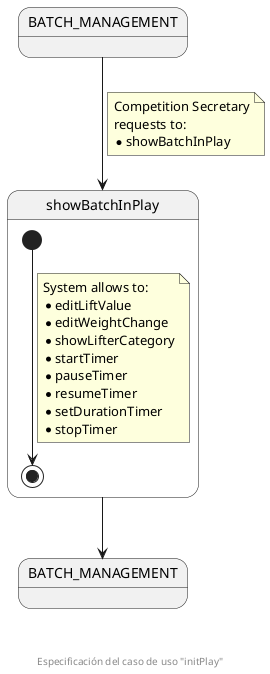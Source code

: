 @startuml
state BATCH_MANAGEMENT
state "BATCH_MANAGEMENT" as BATCH_IN_MANAGEMENT_F
state showBatchInPlay {

  [*] --> [*]
  note on link
    System allows to:
    * editLiftValue
    * editWeightChange
    * showLifterCategory
    * startTimer
    * pauseTimer
    * resumeTimer
    * setDurationTimer
    * stopTimer
  end note

}

BATCH_MANAGEMENT --> showBatchInPlay
note on link
  Competition Secretary
  requests to:
  * showBatchInPlay
end note

showBatchInPlay --> BATCH_IN_MANAGEMENT_F

footer \n\n\n Especificación del caso de uso "initPlay"
@enduml